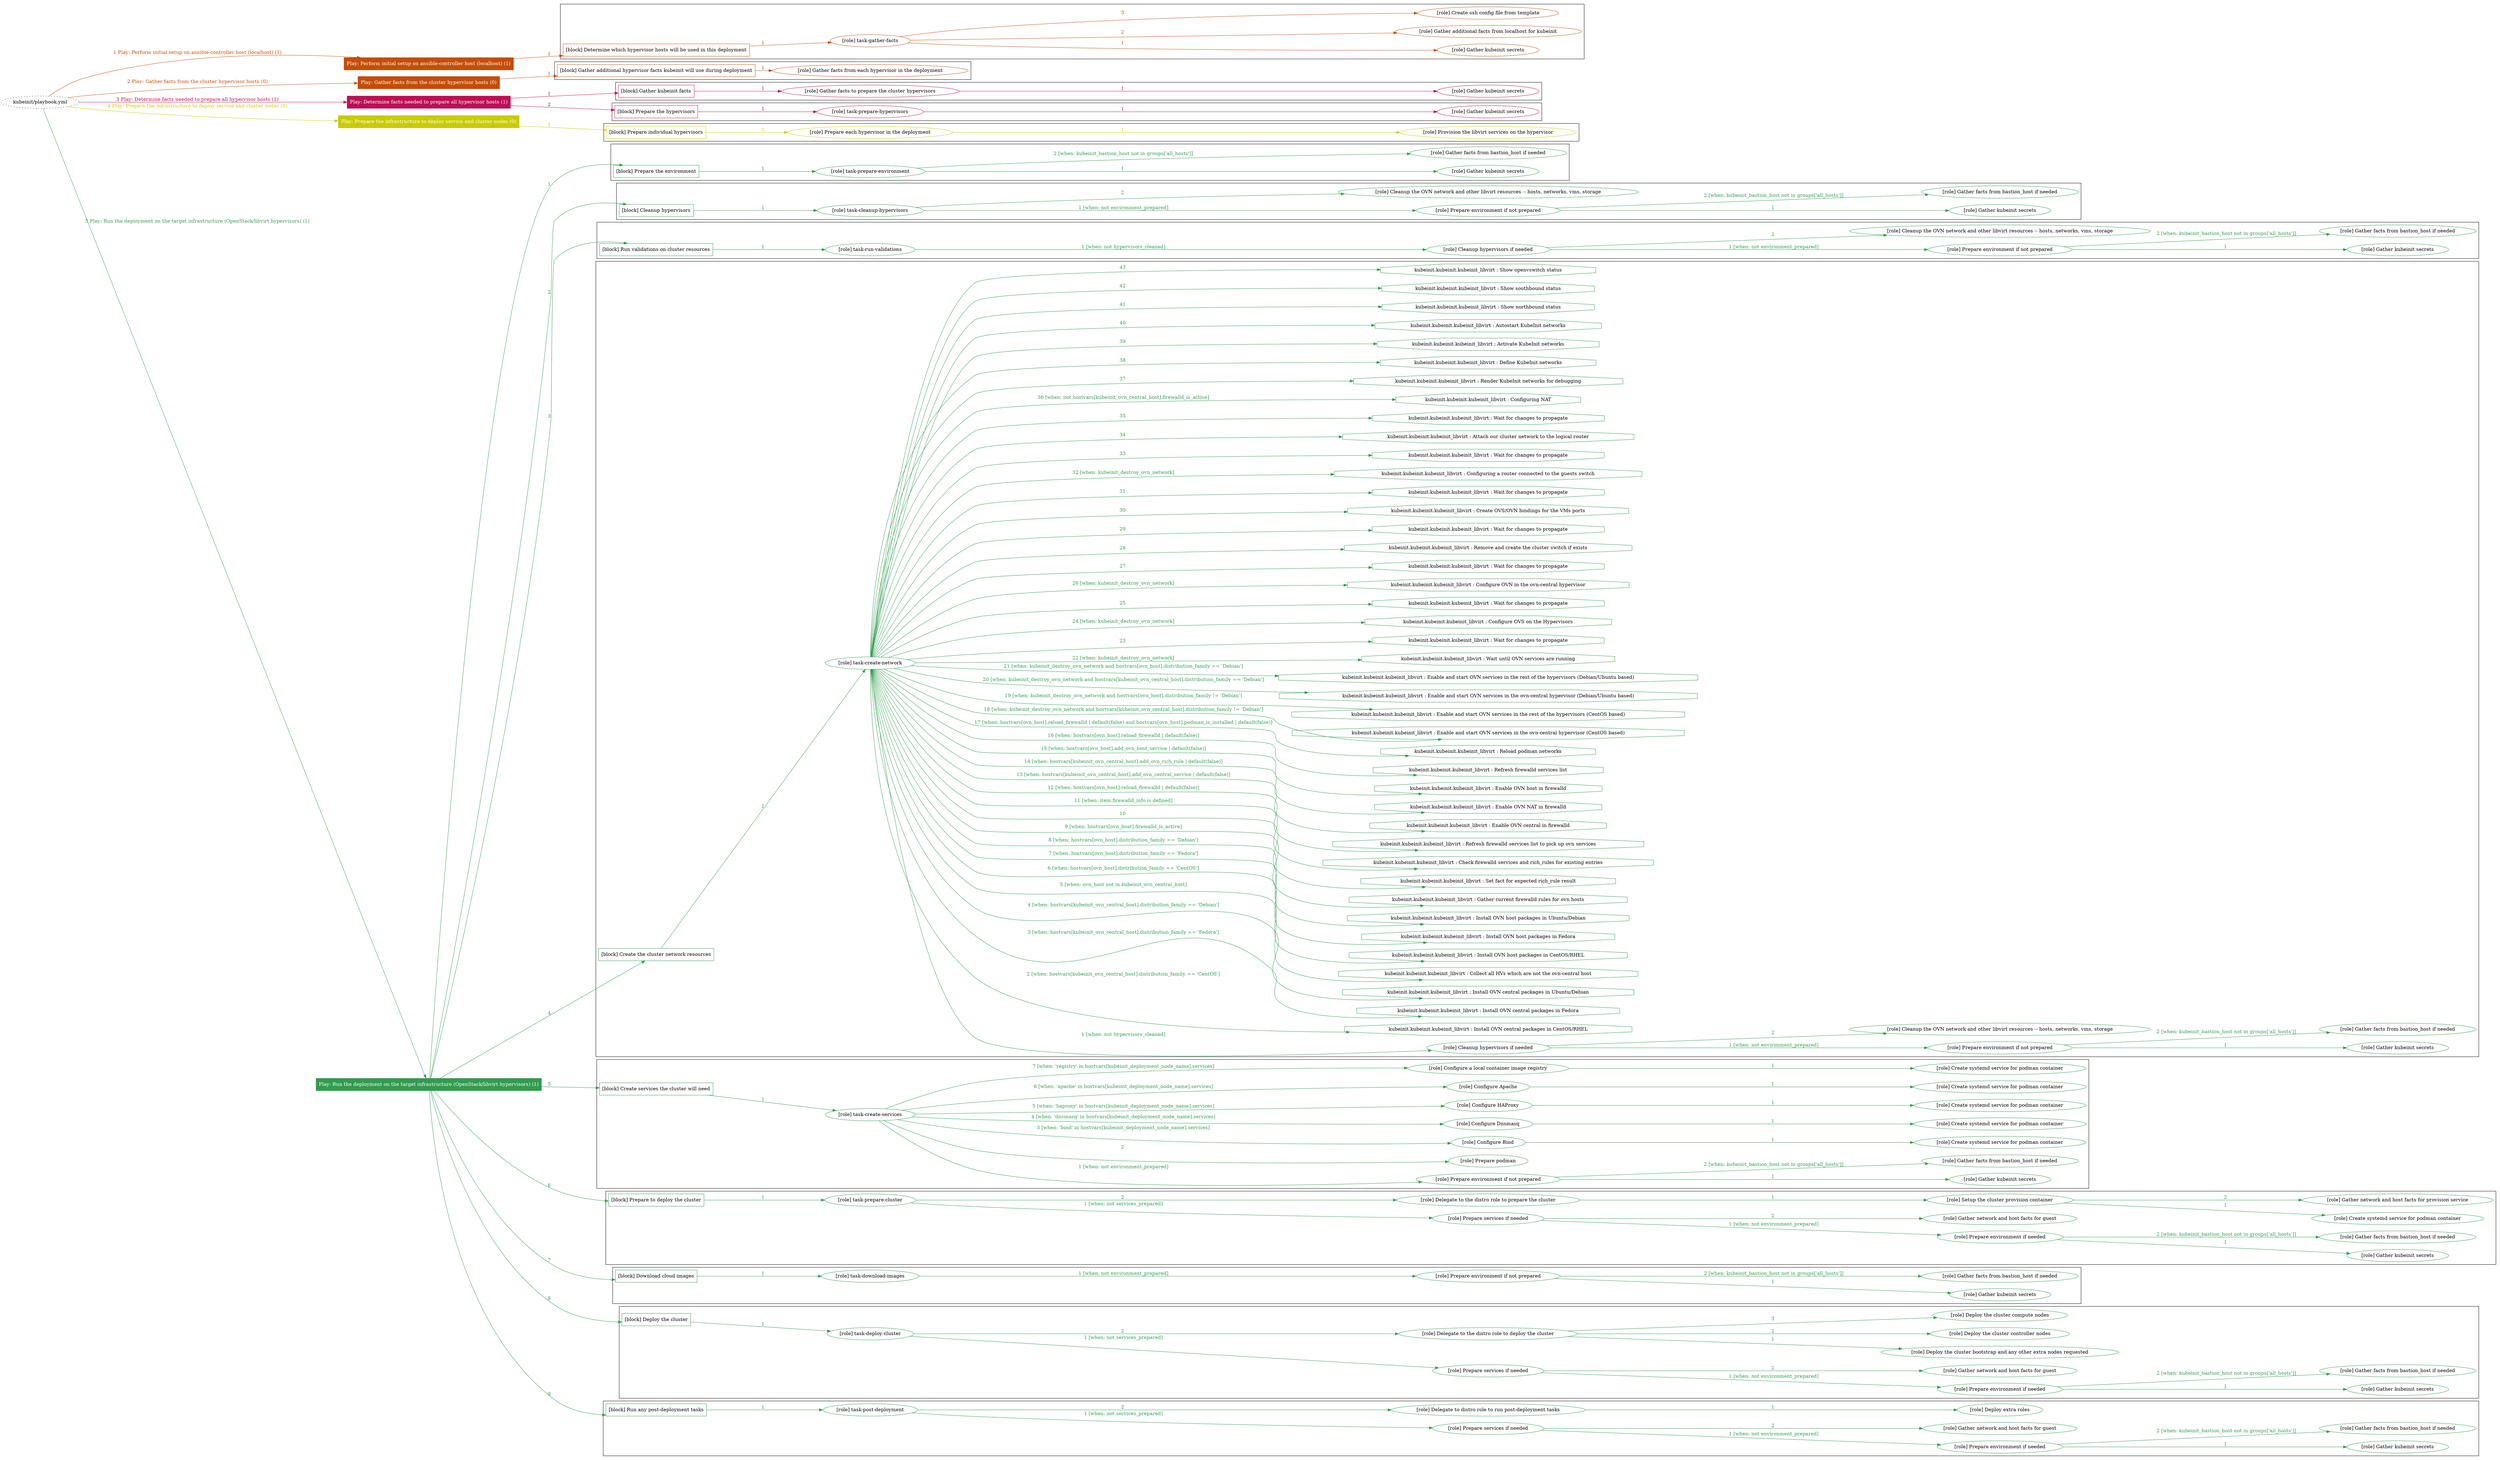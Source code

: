 digraph {
	graph [concentrate=true ordering=in rankdir=LR ratio=fill]
	edge [esep=5 sep=10]
	"kubeinit/playbook.yml" [URL="/home/runner/work/kubeinit/kubeinit/kubeinit/playbook.yml" id=playbook_ed3c7633 style=dotted]
	"kubeinit/playbook.yml" -> play_5cf54af2 [label="1 Play: Perform initial setup on ansible-controller host (localhost) (1)" color="#c44d08" fontcolor="#c44d08" id=edge_play_5cf54af2 labeltooltip="1 Play: Perform initial setup on ansible-controller host (localhost) (1)" tooltip="1 Play: Perform initial setup on ansible-controller host (localhost) (1)"]
	subgraph "Play: Perform initial setup on ansible-controller host (localhost) (1)" {
		play_5cf54af2 [label="Play: Perform initial setup on ansible-controller host (localhost) (1)" URL="/home/runner/work/kubeinit/kubeinit/kubeinit/playbook.yml" color="#c44d08" fontcolor="#ffffff" id=play_5cf54af2 shape=box style=filled tooltip=localhost]
		play_5cf54af2 -> block_7b683711 [label=1 color="#c44d08" fontcolor="#c44d08" id=edge_block_7b683711 labeltooltip=1 tooltip=1]
		subgraph cluster_block_7b683711 {
			block_7b683711 [label="[block] Determine which hypervisor hosts will be used in this deployment" URL="/home/runner/work/kubeinit/kubeinit/kubeinit/playbook.yml" color="#c44d08" id=block_7b683711 labeltooltip="Determine which hypervisor hosts will be used in this deployment" shape=box tooltip="Determine which hypervisor hosts will be used in this deployment"]
			block_7b683711 -> role_2babaa4b [label="1 " color="#c44d08" fontcolor="#c44d08" id=edge_role_2babaa4b labeltooltip="1 " tooltip="1 "]
			subgraph "task-gather-facts" {
				role_2babaa4b [label="[role] task-gather-facts" URL="/home/runner/work/kubeinit/kubeinit/kubeinit/playbook.yml" color="#c44d08" id=role_2babaa4b tooltip="task-gather-facts"]
				role_2babaa4b -> role_acb86385 [label="1 " color="#c44d08" fontcolor="#c44d08" id=edge_role_acb86385 labeltooltip="1 " tooltip="1 "]
				subgraph "Gather kubeinit secrets" {
					role_acb86385 [label="[role] Gather kubeinit secrets" URL="/home/runner/.ansible/collections/ansible_collections/kubeinit/kubeinit/roles/kubeinit_prepare/tasks/build_hypervisors_group.yml" color="#c44d08" id=role_acb86385 tooltip="Gather kubeinit secrets"]
				}
				role_2babaa4b -> role_27d11c0c [label="2 " color="#c44d08" fontcolor="#c44d08" id=edge_role_27d11c0c labeltooltip="2 " tooltip="2 "]
				subgraph "Gather additional facts from localhost for kubeinit" {
					role_27d11c0c [label="[role] Gather additional facts from localhost for kubeinit" URL="/home/runner/.ansible/collections/ansible_collections/kubeinit/kubeinit/roles/kubeinit_prepare/tasks/build_hypervisors_group.yml" color="#c44d08" id=role_27d11c0c tooltip="Gather additional facts from localhost for kubeinit"]
				}
				role_2babaa4b -> role_dd8d4ee6 [label="3 " color="#c44d08" fontcolor="#c44d08" id=edge_role_dd8d4ee6 labeltooltip="3 " tooltip="3 "]
				subgraph "Create ssh config file from template" {
					role_dd8d4ee6 [label="[role] Create ssh config file from template" URL="/home/runner/.ansible/collections/ansible_collections/kubeinit/kubeinit/roles/kubeinit_prepare/tasks/build_hypervisors_group.yml" color="#c44d08" id=role_dd8d4ee6 tooltip="Create ssh config file from template"]
				}
			}
		}
	}
	"kubeinit/playbook.yml" -> play_4812ad19 [label="2 Play: Gather facts from the cluster hypervisor hosts (0)" color="#c64c06" fontcolor="#c64c06" id=edge_play_4812ad19 labeltooltip="2 Play: Gather facts from the cluster hypervisor hosts (0)" tooltip="2 Play: Gather facts from the cluster hypervisor hosts (0)"]
	subgraph "Play: Gather facts from the cluster hypervisor hosts (0)" {
		play_4812ad19 [label="Play: Gather facts from the cluster hypervisor hosts (0)" URL="/home/runner/work/kubeinit/kubeinit/kubeinit/playbook.yml" color="#c64c06" fontcolor="#ffffff" id=play_4812ad19 shape=box style=filled tooltip="Play: Gather facts from the cluster hypervisor hosts (0)"]
		play_4812ad19 -> block_b4a285b7 [label=1 color="#c64c06" fontcolor="#c64c06" id=edge_block_b4a285b7 labeltooltip=1 tooltip=1]
		subgraph cluster_block_b4a285b7 {
			block_b4a285b7 [label="[block] Gather additional hypervisor facts kubeinit will use during deployment" URL="/home/runner/work/kubeinit/kubeinit/kubeinit/playbook.yml" color="#c64c06" id=block_b4a285b7 labeltooltip="Gather additional hypervisor facts kubeinit will use during deployment" shape=box tooltip="Gather additional hypervisor facts kubeinit will use during deployment"]
			block_b4a285b7 -> role_7d31e8d9 [label="1 " color="#c64c06" fontcolor="#c64c06" id=edge_role_7d31e8d9 labeltooltip="1 " tooltip="1 "]
			subgraph "Gather facts from each hypervisor in the deployment" {
				role_7d31e8d9 [label="[role] Gather facts from each hypervisor in the deployment" URL="/home/runner/work/kubeinit/kubeinit/kubeinit/playbook.yml" color="#c64c06" id=role_7d31e8d9 tooltip="Gather facts from each hypervisor in the deployment"]
			}
		}
	}
	"kubeinit/playbook.yml" -> play_cdd6de75 [label="3 Play: Determine facts needed to prepare all hypervisor hosts (1)" color="#bd0f55" fontcolor="#bd0f55" id=edge_play_cdd6de75 labeltooltip="3 Play: Determine facts needed to prepare all hypervisor hosts (1)" tooltip="3 Play: Determine facts needed to prepare all hypervisor hosts (1)"]
	subgraph "Play: Determine facts needed to prepare all hypervisor hosts (1)" {
		play_cdd6de75 [label="Play: Determine facts needed to prepare all hypervisor hosts (1)" URL="/home/runner/work/kubeinit/kubeinit/kubeinit/playbook.yml" color="#bd0f55" fontcolor="#ffffff" id=play_cdd6de75 shape=box style=filled tooltip=localhost]
		play_cdd6de75 -> block_7e5650d3 [label=1 color="#bd0f55" fontcolor="#bd0f55" id=edge_block_7e5650d3 labeltooltip=1 tooltip=1]
		subgraph cluster_block_7e5650d3 {
			block_7e5650d3 [label="[block] Gather kubeinit facts" URL="/home/runner/work/kubeinit/kubeinit/kubeinit/playbook.yml" color="#bd0f55" id=block_7e5650d3 labeltooltip="Gather kubeinit facts" shape=box tooltip="Gather kubeinit facts"]
			block_7e5650d3 -> role_41833b38 [label="1 " color="#bd0f55" fontcolor="#bd0f55" id=edge_role_41833b38 labeltooltip="1 " tooltip="1 "]
			subgraph "Gather facts to prepare the cluster hypervisors" {
				role_41833b38 [label="[role] Gather facts to prepare the cluster hypervisors" URL="/home/runner/work/kubeinit/kubeinit/kubeinit/playbook.yml" color="#bd0f55" id=role_41833b38 tooltip="Gather facts to prepare the cluster hypervisors"]
				role_41833b38 -> role_6614a150 [label="1 " color="#bd0f55" fontcolor="#bd0f55" id=edge_role_6614a150 labeltooltip="1 " tooltip="1 "]
				subgraph "Gather kubeinit secrets" {
					role_6614a150 [label="[role] Gather kubeinit secrets" URL="/home/runner/.ansible/collections/ansible_collections/kubeinit/kubeinit/roles/kubeinit_prepare/tasks/gather_kubeinit_facts.yml" color="#bd0f55" id=role_6614a150 tooltip="Gather kubeinit secrets"]
				}
			}
		}
		play_cdd6de75 -> block_7cd0b433 [label=2 color="#bd0f55" fontcolor="#bd0f55" id=edge_block_7cd0b433 labeltooltip=2 tooltip=2]
		subgraph cluster_block_7cd0b433 {
			block_7cd0b433 [label="[block] Prepare the hypervisors" URL="/home/runner/work/kubeinit/kubeinit/kubeinit/playbook.yml" color="#bd0f55" id=block_7cd0b433 labeltooltip="Prepare the hypervisors" shape=box tooltip="Prepare the hypervisors"]
			block_7cd0b433 -> role_55e93845 [label="1 " color="#bd0f55" fontcolor="#bd0f55" id=edge_role_55e93845 labeltooltip="1 " tooltip="1 "]
			subgraph "task-prepare-hypervisors" {
				role_55e93845 [label="[role] task-prepare-hypervisors" URL="/home/runner/work/kubeinit/kubeinit/kubeinit/playbook.yml" color="#bd0f55" id=role_55e93845 tooltip="task-prepare-hypervisors"]
				role_55e93845 -> role_c0ed4dbb [label="1 " color="#bd0f55" fontcolor="#bd0f55" id=edge_role_c0ed4dbb labeltooltip="1 " tooltip="1 "]
				subgraph "Gather kubeinit secrets" {
					role_c0ed4dbb [label="[role] Gather kubeinit secrets" URL="/home/runner/.ansible/collections/ansible_collections/kubeinit/kubeinit/roles/kubeinit_prepare/tasks/gather_kubeinit_facts.yml" color="#bd0f55" id=role_c0ed4dbb tooltip="Gather kubeinit secrets"]
				}
			}
		}
	}
	"kubeinit/playbook.yml" -> play_e81687f8 [label="4 Play: Prepare the infrastructure to deploy service and cluster nodes (0)" color="#c9cb01" fontcolor="#c9cb01" id=edge_play_e81687f8 labeltooltip="4 Play: Prepare the infrastructure to deploy service and cluster nodes (0)" tooltip="4 Play: Prepare the infrastructure to deploy service and cluster nodes (0)"]
	subgraph "Play: Prepare the infrastructure to deploy service and cluster nodes (0)" {
		play_e81687f8 [label="Play: Prepare the infrastructure to deploy service and cluster nodes (0)" URL="/home/runner/work/kubeinit/kubeinit/kubeinit/playbook.yml" color="#c9cb01" fontcolor="#ffffff" id=play_e81687f8 shape=box style=filled tooltip="Play: Prepare the infrastructure to deploy service and cluster nodes (0)"]
		play_e81687f8 -> block_ff6165ff [label=1 color="#c9cb01" fontcolor="#c9cb01" id=edge_block_ff6165ff labeltooltip=1 tooltip=1]
		subgraph cluster_block_ff6165ff {
			block_ff6165ff [label="[block] Prepare individual hypervisors" URL="/home/runner/work/kubeinit/kubeinit/kubeinit/playbook.yml" color="#c9cb01" id=block_ff6165ff labeltooltip="Prepare individual hypervisors" shape=box tooltip="Prepare individual hypervisors"]
			block_ff6165ff -> role_b95235e8 [label="1 " color="#c9cb01" fontcolor="#c9cb01" id=edge_role_b95235e8 labeltooltip="1 " tooltip="1 "]
			subgraph "Prepare each hypervisor in the deployment" {
				role_b95235e8 [label="[role] Prepare each hypervisor in the deployment" URL="/home/runner/work/kubeinit/kubeinit/kubeinit/playbook.yml" color="#c9cb01" id=role_b95235e8 tooltip="Prepare each hypervisor in the deployment"]
				role_b95235e8 -> role_85321ddd [label="1 " color="#c9cb01" fontcolor="#c9cb01" id=edge_role_85321ddd labeltooltip="1 " tooltip="1 "]
				subgraph "Provision the libvirt services on the hypervisor" {
					role_85321ddd [label="[role] Provision the libvirt services on the hypervisor" URL="/home/runner/.ansible/collections/ansible_collections/kubeinit/kubeinit/roles/kubeinit_prepare/tasks/prepare_hypervisor.yml" color="#c9cb01" id=role_85321ddd tooltip="Provision the libvirt services on the hypervisor"]
				}
			}
		}
	}
	"kubeinit/playbook.yml" -> play_8d3785f1 [label="5 Play: Run the deployment on the target infrastructure (OpenStack/libvirt hypervisors) (1)" color="#309c4e" fontcolor="#309c4e" id=edge_play_8d3785f1 labeltooltip="5 Play: Run the deployment on the target infrastructure (OpenStack/libvirt hypervisors) (1)" tooltip="5 Play: Run the deployment on the target infrastructure (OpenStack/libvirt hypervisors) (1)"]
	subgraph "Play: Run the deployment on the target infrastructure (OpenStack/libvirt hypervisors) (1)" {
		play_8d3785f1 [label="Play: Run the deployment on the target infrastructure (OpenStack/libvirt hypervisors) (1)" URL="/home/runner/work/kubeinit/kubeinit/kubeinit/playbook.yml" color="#309c4e" fontcolor="#ffffff" id=play_8d3785f1 shape=box style=filled tooltip=localhost]
		play_8d3785f1 -> block_411c2640 [label=1 color="#309c4e" fontcolor="#309c4e" id=edge_block_411c2640 labeltooltip=1 tooltip=1]
		subgraph cluster_block_411c2640 {
			block_411c2640 [label="[block] Prepare the environment" URL="/home/runner/work/kubeinit/kubeinit/kubeinit/playbook.yml" color="#309c4e" id=block_411c2640 labeltooltip="Prepare the environment" shape=box tooltip="Prepare the environment"]
			block_411c2640 -> role_bceb0514 [label="1 " color="#309c4e" fontcolor="#309c4e" id=edge_role_bceb0514 labeltooltip="1 " tooltip="1 "]
			subgraph "task-prepare-environment" {
				role_bceb0514 [label="[role] task-prepare-environment" URL="/home/runner/work/kubeinit/kubeinit/kubeinit/playbook.yml" color="#309c4e" id=role_bceb0514 tooltip="task-prepare-environment"]
				role_bceb0514 -> role_f86dfe80 [label="1 " color="#309c4e" fontcolor="#309c4e" id=edge_role_f86dfe80 labeltooltip="1 " tooltip="1 "]
				subgraph "Gather kubeinit secrets" {
					role_f86dfe80 [label="[role] Gather kubeinit secrets" URL="/home/runner/.ansible/collections/ansible_collections/kubeinit/kubeinit/roles/kubeinit_prepare/tasks/gather_kubeinit_facts.yml" color="#309c4e" id=role_f86dfe80 tooltip="Gather kubeinit secrets"]
				}
				role_bceb0514 -> role_030f5ffa [label="2 [when: kubeinit_bastion_host not in groups['all_hosts']]" color="#309c4e" fontcolor="#309c4e" id=edge_role_030f5ffa labeltooltip="2 [when: kubeinit_bastion_host not in groups['all_hosts']]" tooltip="2 [when: kubeinit_bastion_host not in groups['all_hosts']]"]
				subgraph "Gather facts from bastion_host if needed" {
					role_030f5ffa [label="[role] Gather facts from bastion_host if needed" URL="/home/runner/.ansible/collections/ansible_collections/kubeinit/kubeinit/roles/kubeinit_prepare/tasks/main.yml" color="#309c4e" id=role_030f5ffa tooltip="Gather facts from bastion_host if needed"]
				}
			}
		}
		play_8d3785f1 -> block_5375cf9c [label=2 color="#309c4e" fontcolor="#309c4e" id=edge_block_5375cf9c labeltooltip=2 tooltip=2]
		subgraph cluster_block_5375cf9c {
			block_5375cf9c [label="[block] Cleanup hypervisors" URL="/home/runner/work/kubeinit/kubeinit/kubeinit/playbook.yml" color="#309c4e" id=block_5375cf9c labeltooltip="Cleanup hypervisors" shape=box tooltip="Cleanup hypervisors"]
			block_5375cf9c -> role_10831bab [label="1 " color="#309c4e" fontcolor="#309c4e" id=edge_role_10831bab labeltooltip="1 " tooltip="1 "]
			subgraph "task-cleanup-hypervisors" {
				role_10831bab [label="[role] task-cleanup-hypervisors" URL="/home/runner/work/kubeinit/kubeinit/kubeinit/playbook.yml" color="#309c4e" id=role_10831bab tooltip="task-cleanup-hypervisors"]
				role_10831bab -> role_0a304064 [label="1 [when: not environment_prepared]" color="#309c4e" fontcolor="#309c4e" id=edge_role_0a304064 labeltooltip="1 [when: not environment_prepared]" tooltip="1 [when: not environment_prepared]"]
				subgraph "Prepare environment if not prepared" {
					role_0a304064 [label="[role] Prepare environment if not prepared" URL="/home/runner/.ansible/collections/ansible_collections/kubeinit/kubeinit/roles/kubeinit_libvirt/tasks/cleanup_hypervisors.yml" color="#309c4e" id=role_0a304064 tooltip="Prepare environment if not prepared"]
					role_0a304064 -> role_b78c842d [label="1 " color="#309c4e" fontcolor="#309c4e" id=edge_role_b78c842d labeltooltip="1 " tooltip="1 "]
					subgraph "Gather kubeinit secrets" {
						role_b78c842d [label="[role] Gather kubeinit secrets" URL="/home/runner/.ansible/collections/ansible_collections/kubeinit/kubeinit/roles/kubeinit_prepare/tasks/gather_kubeinit_facts.yml" color="#309c4e" id=role_b78c842d tooltip="Gather kubeinit secrets"]
					}
					role_0a304064 -> role_0b985da3 [label="2 [when: kubeinit_bastion_host not in groups['all_hosts']]" color="#309c4e" fontcolor="#309c4e" id=edge_role_0b985da3 labeltooltip="2 [when: kubeinit_bastion_host not in groups['all_hosts']]" tooltip="2 [when: kubeinit_bastion_host not in groups['all_hosts']]"]
					subgraph "Gather facts from bastion_host if needed" {
						role_0b985da3 [label="[role] Gather facts from bastion_host if needed" URL="/home/runner/.ansible/collections/ansible_collections/kubeinit/kubeinit/roles/kubeinit_prepare/tasks/main.yml" color="#309c4e" id=role_0b985da3 tooltip="Gather facts from bastion_host if needed"]
					}
				}
				role_10831bab -> role_a5bc1f31 [label="2 " color="#309c4e" fontcolor="#309c4e" id=edge_role_a5bc1f31 labeltooltip="2 " tooltip="2 "]
				subgraph "Cleanup the OVN network and other libvirt resources -- hosts, networks, vms, storage" {
					role_a5bc1f31 [label="[role] Cleanup the OVN network and other libvirt resources -- hosts, networks, vms, storage" URL="/home/runner/.ansible/collections/ansible_collections/kubeinit/kubeinit/roles/kubeinit_libvirt/tasks/cleanup_hypervisors.yml" color="#309c4e" id=role_a5bc1f31 tooltip="Cleanup the OVN network and other libvirt resources -- hosts, networks, vms, storage"]
				}
			}
		}
		play_8d3785f1 -> block_4a10a2ba [label=3 color="#309c4e" fontcolor="#309c4e" id=edge_block_4a10a2ba labeltooltip=3 tooltip=3]
		subgraph cluster_block_4a10a2ba {
			block_4a10a2ba [label="[block] Run validations on cluster resources" URL="/home/runner/work/kubeinit/kubeinit/kubeinit/playbook.yml" color="#309c4e" id=block_4a10a2ba labeltooltip="Run validations on cluster resources" shape=box tooltip="Run validations on cluster resources"]
			block_4a10a2ba -> role_9e0b109f [label="1 " color="#309c4e" fontcolor="#309c4e" id=edge_role_9e0b109f labeltooltip="1 " tooltip="1 "]
			subgraph "task-run-validations" {
				role_9e0b109f [label="[role] task-run-validations" URL="/home/runner/work/kubeinit/kubeinit/kubeinit/playbook.yml" color="#309c4e" id=role_9e0b109f tooltip="task-run-validations"]
				role_9e0b109f -> role_94b6b3cb [label="1 [when: not hypervisors_cleaned]" color="#309c4e" fontcolor="#309c4e" id=edge_role_94b6b3cb labeltooltip="1 [when: not hypervisors_cleaned]" tooltip="1 [when: not hypervisors_cleaned]"]
				subgraph "Cleanup hypervisors if needed" {
					role_94b6b3cb [label="[role] Cleanup hypervisors if needed" URL="/home/runner/.ansible/collections/ansible_collections/kubeinit/kubeinit/roles/kubeinit_validations/tasks/main.yml" color="#309c4e" id=role_94b6b3cb tooltip="Cleanup hypervisors if needed"]
					role_94b6b3cb -> role_e479f746 [label="1 [when: not environment_prepared]" color="#309c4e" fontcolor="#309c4e" id=edge_role_e479f746 labeltooltip="1 [when: not environment_prepared]" tooltip="1 [when: not environment_prepared]"]
					subgraph "Prepare environment if not prepared" {
						role_e479f746 [label="[role] Prepare environment if not prepared" URL="/home/runner/.ansible/collections/ansible_collections/kubeinit/kubeinit/roles/kubeinit_libvirt/tasks/cleanup_hypervisors.yml" color="#309c4e" id=role_e479f746 tooltip="Prepare environment if not prepared"]
						role_e479f746 -> role_6735facc [label="1 " color="#309c4e" fontcolor="#309c4e" id=edge_role_6735facc labeltooltip="1 " tooltip="1 "]
						subgraph "Gather kubeinit secrets" {
							role_6735facc [label="[role] Gather kubeinit secrets" URL="/home/runner/.ansible/collections/ansible_collections/kubeinit/kubeinit/roles/kubeinit_prepare/tasks/gather_kubeinit_facts.yml" color="#309c4e" id=role_6735facc tooltip="Gather kubeinit secrets"]
						}
						role_e479f746 -> role_76a16d67 [label="2 [when: kubeinit_bastion_host not in groups['all_hosts']]" color="#309c4e" fontcolor="#309c4e" id=edge_role_76a16d67 labeltooltip="2 [when: kubeinit_bastion_host not in groups['all_hosts']]" tooltip="2 [when: kubeinit_bastion_host not in groups['all_hosts']]"]
						subgraph "Gather facts from bastion_host if needed" {
							role_76a16d67 [label="[role] Gather facts from bastion_host if needed" URL="/home/runner/.ansible/collections/ansible_collections/kubeinit/kubeinit/roles/kubeinit_prepare/tasks/main.yml" color="#309c4e" id=role_76a16d67 tooltip="Gather facts from bastion_host if needed"]
						}
					}
					role_94b6b3cb -> role_53974e0b [label="2 " color="#309c4e" fontcolor="#309c4e" id=edge_role_53974e0b labeltooltip="2 " tooltip="2 "]
					subgraph "Cleanup the OVN network and other libvirt resources -- hosts, networks, vms, storage" {
						role_53974e0b [label="[role] Cleanup the OVN network and other libvirt resources -- hosts, networks, vms, storage" URL="/home/runner/.ansible/collections/ansible_collections/kubeinit/kubeinit/roles/kubeinit_libvirt/tasks/cleanup_hypervisors.yml" color="#309c4e" id=role_53974e0b tooltip="Cleanup the OVN network and other libvirt resources -- hosts, networks, vms, storage"]
					}
				}
			}
		}
		play_8d3785f1 -> block_ed5ec6e9 [label=4 color="#309c4e" fontcolor="#309c4e" id=edge_block_ed5ec6e9 labeltooltip=4 tooltip=4]
		subgraph cluster_block_ed5ec6e9 {
			block_ed5ec6e9 [label="[block] Create the cluster network resources" URL="/home/runner/work/kubeinit/kubeinit/kubeinit/playbook.yml" color="#309c4e" id=block_ed5ec6e9 labeltooltip="Create the cluster network resources" shape=box tooltip="Create the cluster network resources"]
			block_ed5ec6e9 -> role_a5d9c453 [label="1 " color="#309c4e" fontcolor="#309c4e" id=edge_role_a5d9c453 labeltooltip="1 " tooltip="1 "]
			subgraph "task-create-network" {
				role_a5d9c453 [label="[role] task-create-network" URL="/home/runner/work/kubeinit/kubeinit/kubeinit/playbook.yml" color="#309c4e" id=role_a5d9c453 tooltip="task-create-network"]
				role_a5d9c453 -> role_246d2fac [label="1 [when: not hypervisors_cleaned]" color="#309c4e" fontcolor="#309c4e" id=edge_role_246d2fac labeltooltip="1 [when: not hypervisors_cleaned]" tooltip="1 [when: not hypervisors_cleaned]"]
				subgraph "Cleanup hypervisors if needed" {
					role_246d2fac [label="[role] Cleanup hypervisors if needed" URL="/home/runner/.ansible/collections/ansible_collections/kubeinit/kubeinit/roles/kubeinit_libvirt/tasks/create_network.yml" color="#309c4e" id=role_246d2fac tooltip="Cleanup hypervisors if needed"]
					role_246d2fac -> role_86079949 [label="1 [when: not environment_prepared]" color="#309c4e" fontcolor="#309c4e" id=edge_role_86079949 labeltooltip="1 [when: not environment_prepared]" tooltip="1 [when: not environment_prepared]"]
					subgraph "Prepare environment if not prepared" {
						role_86079949 [label="[role] Prepare environment if not prepared" URL="/home/runner/.ansible/collections/ansible_collections/kubeinit/kubeinit/roles/kubeinit_libvirt/tasks/cleanup_hypervisors.yml" color="#309c4e" id=role_86079949 tooltip="Prepare environment if not prepared"]
						role_86079949 -> role_b68aeefe [label="1 " color="#309c4e" fontcolor="#309c4e" id=edge_role_b68aeefe labeltooltip="1 " tooltip="1 "]
						subgraph "Gather kubeinit secrets" {
							role_b68aeefe [label="[role] Gather kubeinit secrets" URL="/home/runner/.ansible/collections/ansible_collections/kubeinit/kubeinit/roles/kubeinit_prepare/tasks/gather_kubeinit_facts.yml" color="#309c4e" id=role_b68aeefe tooltip="Gather kubeinit secrets"]
						}
						role_86079949 -> role_27289011 [label="2 [when: kubeinit_bastion_host not in groups['all_hosts']]" color="#309c4e" fontcolor="#309c4e" id=edge_role_27289011 labeltooltip="2 [when: kubeinit_bastion_host not in groups['all_hosts']]" tooltip="2 [when: kubeinit_bastion_host not in groups['all_hosts']]"]
						subgraph "Gather facts from bastion_host if needed" {
							role_27289011 [label="[role] Gather facts from bastion_host if needed" URL="/home/runner/.ansible/collections/ansible_collections/kubeinit/kubeinit/roles/kubeinit_prepare/tasks/main.yml" color="#309c4e" id=role_27289011 tooltip="Gather facts from bastion_host if needed"]
						}
					}
					role_246d2fac -> role_fab1f95a [label="2 " color="#309c4e" fontcolor="#309c4e" id=edge_role_fab1f95a labeltooltip="2 " tooltip="2 "]
					subgraph "Cleanup the OVN network and other libvirt resources -- hosts, networks, vms, storage" {
						role_fab1f95a [label="[role] Cleanup the OVN network and other libvirt resources -- hosts, networks, vms, storage" URL="/home/runner/.ansible/collections/ansible_collections/kubeinit/kubeinit/roles/kubeinit_libvirt/tasks/cleanup_hypervisors.yml" color="#309c4e" id=role_fab1f95a tooltip="Cleanup the OVN network and other libvirt resources -- hosts, networks, vms, storage"]
					}
				}
				task_2977f378 [label="kubeinit.kubeinit.kubeinit_libvirt : Install OVN central packages in CentOS/RHEL" URL="/home/runner/.ansible/collections/ansible_collections/kubeinit/kubeinit/roles/kubeinit_libvirt/tasks/create_network.yml" color="#309c4e" id=task_2977f378 shape=octagon tooltip="kubeinit.kubeinit.kubeinit_libvirt : Install OVN central packages in CentOS/RHEL"]
				role_a5d9c453 -> task_2977f378 [label="2 [when: hostvars[kubeinit_ovn_central_host].distribution_family == 'CentOS']" color="#309c4e" fontcolor="#309c4e" id=edge_task_2977f378 labeltooltip="2 [when: hostvars[kubeinit_ovn_central_host].distribution_family == 'CentOS']" tooltip="2 [when: hostvars[kubeinit_ovn_central_host].distribution_family == 'CentOS']"]
				task_2e31c35e [label="kubeinit.kubeinit.kubeinit_libvirt : Install OVN central packages in Fedora" URL="/home/runner/.ansible/collections/ansible_collections/kubeinit/kubeinit/roles/kubeinit_libvirt/tasks/create_network.yml" color="#309c4e" id=task_2e31c35e shape=octagon tooltip="kubeinit.kubeinit.kubeinit_libvirt : Install OVN central packages in Fedora"]
				role_a5d9c453 -> task_2e31c35e [label="3 [when: hostvars[kubeinit_ovn_central_host].distribution_family == 'Fedora']" color="#309c4e" fontcolor="#309c4e" id=edge_task_2e31c35e labeltooltip="3 [when: hostvars[kubeinit_ovn_central_host].distribution_family == 'Fedora']" tooltip="3 [when: hostvars[kubeinit_ovn_central_host].distribution_family == 'Fedora']"]
				task_43c170b6 [label="kubeinit.kubeinit.kubeinit_libvirt : Install OVN central packages in Ubuntu/Debian" URL="/home/runner/.ansible/collections/ansible_collections/kubeinit/kubeinit/roles/kubeinit_libvirt/tasks/create_network.yml" color="#309c4e" id=task_43c170b6 shape=octagon tooltip="kubeinit.kubeinit.kubeinit_libvirt : Install OVN central packages in Ubuntu/Debian"]
				role_a5d9c453 -> task_43c170b6 [label="4 [when: hostvars[kubeinit_ovn_central_host].distribution_family == 'Debian']" color="#309c4e" fontcolor="#309c4e" id=edge_task_43c170b6 labeltooltip="4 [when: hostvars[kubeinit_ovn_central_host].distribution_family == 'Debian']" tooltip="4 [when: hostvars[kubeinit_ovn_central_host].distribution_family == 'Debian']"]
				task_acbe65da [label="kubeinit.kubeinit.kubeinit_libvirt : Collect all HVs which are not the ovn-central host" URL="/home/runner/.ansible/collections/ansible_collections/kubeinit/kubeinit/roles/kubeinit_libvirt/tasks/create_network.yml" color="#309c4e" id=task_acbe65da shape=octagon tooltip="kubeinit.kubeinit.kubeinit_libvirt : Collect all HVs which are not the ovn-central host"]
				role_a5d9c453 -> task_acbe65da [label="5 [when: ovn_host not in kubeinit_ovn_central_host]" color="#309c4e" fontcolor="#309c4e" id=edge_task_acbe65da labeltooltip="5 [when: ovn_host not in kubeinit_ovn_central_host]" tooltip="5 [when: ovn_host not in kubeinit_ovn_central_host]"]
				task_49bcc7b9 [label="kubeinit.kubeinit.kubeinit_libvirt : Install OVN host packages in CentOS/RHEL" URL="/home/runner/.ansible/collections/ansible_collections/kubeinit/kubeinit/roles/kubeinit_libvirt/tasks/create_network.yml" color="#309c4e" id=task_49bcc7b9 shape=octagon tooltip="kubeinit.kubeinit.kubeinit_libvirt : Install OVN host packages in CentOS/RHEL"]
				role_a5d9c453 -> task_49bcc7b9 [label="6 [when: hostvars[ovn_host].distribution_family == 'CentOS']" color="#309c4e" fontcolor="#309c4e" id=edge_task_49bcc7b9 labeltooltip="6 [when: hostvars[ovn_host].distribution_family == 'CentOS']" tooltip="6 [when: hostvars[ovn_host].distribution_family == 'CentOS']"]
				task_a05d92ab [label="kubeinit.kubeinit.kubeinit_libvirt : Install OVN host packages in Fedora" URL="/home/runner/.ansible/collections/ansible_collections/kubeinit/kubeinit/roles/kubeinit_libvirt/tasks/create_network.yml" color="#309c4e" id=task_a05d92ab shape=octagon tooltip="kubeinit.kubeinit.kubeinit_libvirt : Install OVN host packages in Fedora"]
				role_a5d9c453 -> task_a05d92ab [label="7 [when: hostvars[ovn_host].distribution_family == 'Fedora']" color="#309c4e" fontcolor="#309c4e" id=edge_task_a05d92ab labeltooltip="7 [when: hostvars[ovn_host].distribution_family == 'Fedora']" tooltip="7 [when: hostvars[ovn_host].distribution_family == 'Fedora']"]
				task_042645f3 [label="kubeinit.kubeinit.kubeinit_libvirt : Install OVN host packages in Ubuntu/Debian" URL="/home/runner/.ansible/collections/ansible_collections/kubeinit/kubeinit/roles/kubeinit_libvirt/tasks/create_network.yml" color="#309c4e" id=task_042645f3 shape=octagon tooltip="kubeinit.kubeinit.kubeinit_libvirt : Install OVN host packages in Ubuntu/Debian"]
				role_a5d9c453 -> task_042645f3 [label="8 [when: hostvars[ovn_host].distribution_family == 'Debian']" color="#309c4e" fontcolor="#309c4e" id=edge_task_042645f3 labeltooltip="8 [when: hostvars[ovn_host].distribution_family == 'Debian']" tooltip="8 [when: hostvars[ovn_host].distribution_family == 'Debian']"]
				task_18e62e13 [label="kubeinit.kubeinit.kubeinit_libvirt : Gather current firewalld rules for ovn hosts" URL="/home/runner/.ansible/collections/ansible_collections/kubeinit/kubeinit/roles/kubeinit_libvirt/tasks/create_network.yml" color="#309c4e" id=task_18e62e13 shape=octagon tooltip="kubeinit.kubeinit.kubeinit_libvirt : Gather current firewalld rules for ovn hosts"]
				role_a5d9c453 -> task_18e62e13 [label="9 [when: hostvars[ovn_host].firewalld_is_active]" color="#309c4e" fontcolor="#309c4e" id=edge_task_18e62e13 labeltooltip="9 [when: hostvars[ovn_host].firewalld_is_active]" tooltip="9 [when: hostvars[ovn_host].firewalld_is_active]"]
				task_feb824d8 [label="kubeinit.kubeinit.kubeinit_libvirt : Set fact for expected rich_rule result" URL="/home/runner/.ansible/collections/ansible_collections/kubeinit/kubeinit/roles/kubeinit_libvirt/tasks/create_network.yml" color="#309c4e" id=task_feb824d8 shape=octagon tooltip="kubeinit.kubeinit.kubeinit_libvirt : Set fact for expected rich_rule result"]
				role_a5d9c453 -> task_feb824d8 [label="10 " color="#309c4e" fontcolor="#309c4e" id=edge_task_feb824d8 labeltooltip="10 " tooltip="10 "]
				task_8ded1fa2 [label="kubeinit.kubeinit.kubeinit_libvirt : Check firewalld services and rich_rules for existing entries" URL="/home/runner/.ansible/collections/ansible_collections/kubeinit/kubeinit/roles/kubeinit_libvirt/tasks/create_network.yml" color="#309c4e" id=task_8ded1fa2 shape=octagon tooltip="kubeinit.kubeinit.kubeinit_libvirt : Check firewalld services and rich_rules for existing entries"]
				role_a5d9c453 -> task_8ded1fa2 [label="11 [when: item.firewalld_info is defined]" color="#309c4e" fontcolor="#309c4e" id=edge_task_8ded1fa2 labeltooltip="11 [when: item.firewalld_info is defined]" tooltip="11 [when: item.firewalld_info is defined]"]
				task_837bde82 [label="kubeinit.kubeinit.kubeinit_libvirt : Refresh firewalld services list to pick up ovn services" URL="/home/runner/.ansible/collections/ansible_collections/kubeinit/kubeinit/roles/kubeinit_libvirt/tasks/create_network.yml" color="#309c4e" id=task_837bde82 shape=octagon tooltip="kubeinit.kubeinit.kubeinit_libvirt : Refresh firewalld services list to pick up ovn services"]
				role_a5d9c453 -> task_837bde82 [label="12 [when: hostvars[ovn_host].reload_firewalld | default(false)]" color="#309c4e" fontcolor="#309c4e" id=edge_task_837bde82 labeltooltip="12 [when: hostvars[ovn_host].reload_firewalld | default(false)]" tooltip="12 [when: hostvars[ovn_host].reload_firewalld | default(false)]"]
				task_17eaef0a [label="kubeinit.kubeinit.kubeinit_libvirt : Enable OVN central in firewalld" URL="/home/runner/.ansible/collections/ansible_collections/kubeinit/kubeinit/roles/kubeinit_libvirt/tasks/create_network.yml" color="#309c4e" id=task_17eaef0a shape=octagon tooltip="kubeinit.kubeinit.kubeinit_libvirt : Enable OVN central in firewalld"]
				role_a5d9c453 -> task_17eaef0a [label="13 [when: hostvars[kubeinit_ovn_central_host].add_ovn_central_service | default(false)]" color="#309c4e" fontcolor="#309c4e" id=edge_task_17eaef0a labeltooltip="13 [when: hostvars[kubeinit_ovn_central_host].add_ovn_central_service | default(false)]" tooltip="13 [when: hostvars[kubeinit_ovn_central_host].add_ovn_central_service | default(false)]"]
				task_28362667 [label="kubeinit.kubeinit.kubeinit_libvirt : Enable OVN NAT in firewalld" URL="/home/runner/.ansible/collections/ansible_collections/kubeinit/kubeinit/roles/kubeinit_libvirt/tasks/create_network.yml" color="#309c4e" id=task_28362667 shape=octagon tooltip="kubeinit.kubeinit.kubeinit_libvirt : Enable OVN NAT in firewalld"]
				role_a5d9c453 -> task_28362667 [label="14 [when: hostvars[kubeinit_ovn_central_host].add_ovn_rich_rule | default(false)]" color="#309c4e" fontcolor="#309c4e" id=edge_task_28362667 labeltooltip="14 [when: hostvars[kubeinit_ovn_central_host].add_ovn_rich_rule | default(false)]" tooltip="14 [when: hostvars[kubeinit_ovn_central_host].add_ovn_rich_rule | default(false)]"]
				task_a543a59e [label="kubeinit.kubeinit.kubeinit_libvirt : Enable OVN host in firewalld" URL="/home/runner/.ansible/collections/ansible_collections/kubeinit/kubeinit/roles/kubeinit_libvirt/tasks/create_network.yml" color="#309c4e" id=task_a543a59e shape=octagon tooltip="kubeinit.kubeinit.kubeinit_libvirt : Enable OVN host in firewalld"]
				role_a5d9c453 -> task_a543a59e [label="15 [when: hostvars[ovn_host].add_ovn_host_service | default(false)]" color="#309c4e" fontcolor="#309c4e" id=edge_task_a543a59e labeltooltip="15 [when: hostvars[ovn_host].add_ovn_host_service | default(false)]" tooltip="15 [when: hostvars[ovn_host].add_ovn_host_service | default(false)]"]
				task_c1c4a557 [label="kubeinit.kubeinit.kubeinit_libvirt : Refresh firewalld services list" URL="/home/runner/.ansible/collections/ansible_collections/kubeinit/kubeinit/roles/kubeinit_libvirt/tasks/create_network.yml" color="#309c4e" id=task_c1c4a557 shape=octagon tooltip="kubeinit.kubeinit.kubeinit_libvirt : Refresh firewalld services list"]
				role_a5d9c453 -> task_c1c4a557 [label="16 [when: hostvars[ovn_host].reload_firewalld | default(false)]" color="#309c4e" fontcolor="#309c4e" id=edge_task_c1c4a557 labeltooltip="16 [when: hostvars[ovn_host].reload_firewalld | default(false)]" tooltip="16 [when: hostvars[ovn_host].reload_firewalld | default(false)]"]
				task_0993a1cc [label="kubeinit.kubeinit.kubeinit_libvirt : Reload podman networks" URL="/home/runner/.ansible/collections/ansible_collections/kubeinit/kubeinit/roles/kubeinit_libvirt/tasks/create_network.yml" color="#309c4e" id=task_0993a1cc shape=octagon tooltip="kubeinit.kubeinit.kubeinit_libvirt : Reload podman networks"]
				role_a5d9c453 -> task_0993a1cc [label="17 [when: hostvars[ovn_host].reload_firewalld | default(false) and hostvars[ovn_host].podman_is_installed | default(false)]" color="#309c4e" fontcolor="#309c4e" id=edge_task_0993a1cc labeltooltip="17 [when: hostvars[ovn_host].reload_firewalld | default(false) and hostvars[ovn_host].podman_is_installed | default(false)]" tooltip="17 [when: hostvars[ovn_host].reload_firewalld | default(false) and hostvars[ovn_host].podman_is_installed | default(false)]"]
				task_4fbdff84 [label="kubeinit.kubeinit.kubeinit_libvirt : Enable and start OVN services in the ovn-central hypervisor (CentOS based)" URL="/home/runner/.ansible/collections/ansible_collections/kubeinit/kubeinit/roles/kubeinit_libvirt/tasks/create_network.yml" color="#309c4e" id=task_4fbdff84 shape=octagon tooltip="kubeinit.kubeinit.kubeinit_libvirt : Enable and start OVN services in the ovn-central hypervisor (CentOS based)"]
				role_a5d9c453 -> task_4fbdff84 [label="18 [when: kubeinit_destroy_ovn_network and hostvars[kubeinit_ovn_central_host].distribution_family != 'Debian']" color="#309c4e" fontcolor="#309c4e" id=edge_task_4fbdff84 labeltooltip="18 [when: kubeinit_destroy_ovn_network and hostvars[kubeinit_ovn_central_host].distribution_family != 'Debian']" tooltip="18 [when: kubeinit_destroy_ovn_network and hostvars[kubeinit_ovn_central_host].distribution_family != 'Debian']"]
				task_94314c14 [label="kubeinit.kubeinit.kubeinit_libvirt : Enable and start OVN services in the rest of the hypervisors (CentOS based)" URL="/home/runner/.ansible/collections/ansible_collections/kubeinit/kubeinit/roles/kubeinit_libvirt/tasks/create_network.yml" color="#309c4e" id=task_94314c14 shape=octagon tooltip="kubeinit.kubeinit.kubeinit_libvirt : Enable and start OVN services in the rest of the hypervisors (CentOS based)"]
				role_a5d9c453 -> task_94314c14 [label="19 [when: kubeinit_destroy_ovn_network and hostvars[ovn_host].distribution_family != 'Debian']" color="#309c4e" fontcolor="#309c4e" id=edge_task_94314c14 labeltooltip="19 [when: kubeinit_destroy_ovn_network and hostvars[ovn_host].distribution_family != 'Debian']" tooltip="19 [when: kubeinit_destroy_ovn_network and hostvars[ovn_host].distribution_family != 'Debian']"]
				task_b032d151 [label="kubeinit.kubeinit.kubeinit_libvirt : Enable and start OVN services in the ovn-central hypervisor (Debian/Ubuntu based)" URL="/home/runner/.ansible/collections/ansible_collections/kubeinit/kubeinit/roles/kubeinit_libvirt/tasks/create_network.yml" color="#309c4e" id=task_b032d151 shape=octagon tooltip="kubeinit.kubeinit.kubeinit_libvirt : Enable and start OVN services in the ovn-central hypervisor (Debian/Ubuntu based)"]
				role_a5d9c453 -> task_b032d151 [label="20 [when: kubeinit_destroy_ovn_network and hostvars[kubeinit_ovn_central_host].distribution_family == 'Debian']" color="#309c4e" fontcolor="#309c4e" id=edge_task_b032d151 labeltooltip="20 [when: kubeinit_destroy_ovn_network and hostvars[kubeinit_ovn_central_host].distribution_family == 'Debian']" tooltip="20 [when: kubeinit_destroy_ovn_network and hostvars[kubeinit_ovn_central_host].distribution_family == 'Debian']"]
				task_ebef861c [label="kubeinit.kubeinit.kubeinit_libvirt : Enable and start OVN services in the rest of the hypervisors (Debian/Ubuntu based)" URL="/home/runner/.ansible/collections/ansible_collections/kubeinit/kubeinit/roles/kubeinit_libvirt/tasks/create_network.yml" color="#309c4e" id=task_ebef861c shape=octagon tooltip="kubeinit.kubeinit.kubeinit_libvirt : Enable and start OVN services in the rest of the hypervisors (Debian/Ubuntu based)"]
				role_a5d9c453 -> task_ebef861c [label="21 [when: kubeinit_destroy_ovn_network and hostvars[ovn_host].distribution_family == 'Debian']" color="#309c4e" fontcolor="#309c4e" id=edge_task_ebef861c labeltooltip="21 [when: kubeinit_destroy_ovn_network and hostvars[ovn_host].distribution_family == 'Debian']" tooltip="21 [when: kubeinit_destroy_ovn_network and hostvars[ovn_host].distribution_family == 'Debian']"]
				task_6a3acacb [label="kubeinit.kubeinit.kubeinit_libvirt : Wait until OVN services are running" URL="/home/runner/.ansible/collections/ansible_collections/kubeinit/kubeinit/roles/kubeinit_libvirt/tasks/create_network.yml" color="#309c4e" id=task_6a3acacb shape=octagon tooltip="kubeinit.kubeinit.kubeinit_libvirt : Wait until OVN services are running"]
				role_a5d9c453 -> task_6a3acacb [label="22 [when: kubeinit_destroy_ovn_network]" color="#309c4e" fontcolor="#309c4e" id=edge_task_6a3acacb labeltooltip="22 [when: kubeinit_destroy_ovn_network]" tooltip="22 [when: kubeinit_destroy_ovn_network]"]
				task_d5b7d64f [label="kubeinit.kubeinit.kubeinit_libvirt : Wait for changes to propagate" URL="/home/runner/.ansible/collections/ansible_collections/kubeinit/kubeinit/roles/kubeinit_libvirt/tasks/create_network.yml" color="#309c4e" id=task_d5b7d64f shape=octagon tooltip="kubeinit.kubeinit.kubeinit_libvirt : Wait for changes to propagate"]
				role_a5d9c453 -> task_d5b7d64f [label="23 " color="#309c4e" fontcolor="#309c4e" id=edge_task_d5b7d64f labeltooltip="23 " tooltip="23 "]
				task_c8377684 [label="kubeinit.kubeinit.kubeinit_libvirt : Configure OVS on the Hypervisors" URL="/home/runner/.ansible/collections/ansible_collections/kubeinit/kubeinit/roles/kubeinit_libvirt/tasks/create_network.yml" color="#309c4e" id=task_c8377684 shape=octagon tooltip="kubeinit.kubeinit.kubeinit_libvirt : Configure OVS on the Hypervisors"]
				role_a5d9c453 -> task_c8377684 [label="24 [when: kubeinit_destroy_ovn_network]" color="#309c4e" fontcolor="#309c4e" id=edge_task_c8377684 labeltooltip="24 [when: kubeinit_destroy_ovn_network]" tooltip="24 [when: kubeinit_destroy_ovn_network]"]
				task_f18362f9 [label="kubeinit.kubeinit.kubeinit_libvirt : Wait for changes to propagate" URL="/home/runner/.ansible/collections/ansible_collections/kubeinit/kubeinit/roles/kubeinit_libvirt/tasks/create_network.yml" color="#309c4e" id=task_f18362f9 shape=octagon tooltip="kubeinit.kubeinit.kubeinit_libvirt : Wait for changes to propagate"]
				role_a5d9c453 -> task_f18362f9 [label="25 " color="#309c4e" fontcolor="#309c4e" id=edge_task_f18362f9 labeltooltip="25 " tooltip="25 "]
				task_c84ac1e5 [label="kubeinit.kubeinit.kubeinit_libvirt : Configure OVN in the ovn-central hypervisor" URL="/home/runner/.ansible/collections/ansible_collections/kubeinit/kubeinit/roles/kubeinit_libvirt/tasks/create_network.yml" color="#309c4e" id=task_c84ac1e5 shape=octagon tooltip="kubeinit.kubeinit.kubeinit_libvirt : Configure OVN in the ovn-central hypervisor"]
				role_a5d9c453 -> task_c84ac1e5 [label="26 [when: kubeinit_destroy_ovn_network]" color="#309c4e" fontcolor="#309c4e" id=edge_task_c84ac1e5 labeltooltip="26 [when: kubeinit_destroy_ovn_network]" tooltip="26 [when: kubeinit_destroy_ovn_network]"]
				task_091dd654 [label="kubeinit.kubeinit.kubeinit_libvirt : Wait for changes to propagate" URL="/home/runner/.ansible/collections/ansible_collections/kubeinit/kubeinit/roles/kubeinit_libvirt/tasks/create_network.yml" color="#309c4e" id=task_091dd654 shape=octagon tooltip="kubeinit.kubeinit.kubeinit_libvirt : Wait for changes to propagate"]
				role_a5d9c453 -> task_091dd654 [label="27 " color="#309c4e" fontcolor="#309c4e" id=edge_task_091dd654 labeltooltip="27 " tooltip="27 "]
				task_f4a41ccc [label="kubeinit.kubeinit.kubeinit_libvirt : Remove and create the cluster switch if exists" URL="/home/runner/.ansible/collections/ansible_collections/kubeinit/kubeinit/roles/kubeinit_libvirt/tasks/create_network.yml" color="#309c4e" id=task_f4a41ccc shape=octagon tooltip="kubeinit.kubeinit.kubeinit_libvirt : Remove and create the cluster switch if exists"]
				role_a5d9c453 -> task_f4a41ccc [label="28 " color="#309c4e" fontcolor="#309c4e" id=edge_task_f4a41ccc labeltooltip="28 " tooltip="28 "]
				task_54515130 [label="kubeinit.kubeinit.kubeinit_libvirt : Wait for changes to propagate" URL="/home/runner/.ansible/collections/ansible_collections/kubeinit/kubeinit/roles/kubeinit_libvirt/tasks/create_network.yml" color="#309c4e" id=task_54515130 shape=octagon tooltip="kubeinit.kubeinit.kubeinit_libvirt : Wait for changes to propagate"]
				role_a5d9c453 -> task_54515130 [label="29 " color="#309c4e" fontcolor="#309c4e" id=edge_task_54515130 labeltooltip="29 " tooltip="29 "]
				task_544fa1e9 [label="kubeinit.kubeinit.kubeinit_libvirt : Create OVS/OVN bindings for the VMs ports" URL="/home/runner/.ansible/collections/ansible_collections/kubeinit/kubeinit/roles/kubeinit_libvirt/tasks/create_network.yml" color="#309c4e" id=task_544fa1e9 shape=octagon tooltip="kubeinit.kubeinit.kubeinit_libvirt : Create OVS/OVN bindings for the VMs ports"]
				role_a5d9c453 -> task_544fa1e9 [label="30 " color="#309c4e" fontcolor="#309c4e" id=edge_task_544fa1e9 labeltooltip="30 " tooltip="30 "]
				task_60cb4fce [label="kubeinit.kubeinit.kubeinit_libvirt : Wait for changes to propagate" URL="/home/runner/.ansible/collections/ansible_collections/kubeinit/kubeinit/roles/kubeinit_libvirt/tasks/create_network.yml" color="#309c4e" id=task_60cb4fce shape=octagon tooltip="kubeinit.kubeinit.kubeinit_libvirt : Wait for changes to propagate"]
				role_a5d9c453 -> task_60cb4fce [label="31 " color="#309c4e" fontcolor="#309c4e" id=edge_task_60cb4fce labeltooltip="31 " tooltip="31 "]
				task_7be975cf [label="kubeinit.kubeinit.kubeinit_libvirt : Configuring a router connected to the guests switch" URL="/home/runner/.ansible/collections/ansible_collections/kubeinit/kubeinit/roles/kubeinit_libvirt/tasks/create_network.yml" color="#309c4e" id=task_7be975cf shape=octagon tooltip="kubeinit.kubeinit.kubeinit_libvirt : Configuring a router connected to the guests switch"]
				role_a5d9c453 -> task_7be975cf [label="32 [when: kubeinit_destroy_ovn_network]" color="#309c4e" fontcolor="#309c4e" id=edge_task_7be975cf labeltooltip="32 [when: kubeinit_destroy_ovn_network]" tooltip="32 [when: kubeinit_destroy_ovn_network]"]
				task_939174d5 [label="kubeinit.kubeinit.kubeinit_libvirt : Wait for changes to propagate" URL="/home/runner/.ansible/collections/ansible_collections/kubeinit/kubeinit/roles/kubeinit_libvirt/tasks/create_network.yml" color="#309c4e" id=task_939174d5 shape=octagon tooltip="kubeinit.kubeinit.kubeinit_libvirt : Wait for changes to propagate"]
				role_a5d9c453 -> task_939174d5 [label="33 " color="#309c4e" fontcolor="#309c4e" id=edge_task_939174d5 labeltooltip="33 " tooltip="33 "]
				task_5f32d392 [label="kubeinit.kubeinit.kubeinit_libvirt : Attach our cluster network to the logical router" URL="/home/runner/.ansible/collections/ansible_collections/kubeinit/kubeinit/roles/kubeinit_libvirt/tasks/create_network.yml" color="#309c4e" id=task_5f32d392 shape=octagon tooltip="kubeinit.kubeinit.kubeinit_libvirt : Attach our cluster network to the logical router"]
				role_a5d9c453 -> task_5f32d392 [label="34 " color="#309c4e" fontcolor="#309c4e" id=edge_task_5f32d392 labeltooltip="34 " tooltip="34 "]
				task_59bb25a5 [label="kubeinit.kubeinit.kubeinit_libvirt : Wait for changes to propagate" URL="/home/runner/.ansible/collections/ansible_collections/kubeinit/kubeinit/roles/kubeinit_libvirt/tasks/create_network.yml" color="#309c4e" id=task_59bb25a5 shape=octagon tooltip="kubeinit.kubeinit.kubeinit_libvirt : Wait for changes to propagate"]
				role_a5d9c453 -> task_59bb25a5 [label="35 " color="#309c4e" fontcolor="#309c4e" id=edge_task_59bb25a5 labeltooltip="35 " tooltip="35 "]
				task_80cb9ace [label="kubeinit.kubeinit.kubeinit_libvirt : Configuring NAT" URL="/home/runner/.ansible/collections/ansible_collections/kubeinit/kubeinit/roles/kubeinit_libvirt/tasks/create_network.yml" color="#309c4e" id=task_80cb9ace shape=octagon tooltip="kubeinit.kubeinit.kubeinit_libvirt : Configuring NAT"]
				role_a5d9c453 -> task_80cb9ace [label="36 [when: not hostvars[kubeinit_ovn_central_host].firewalld_is_active]" color="#309c4e" fontcolor="#309c4e" id=edge_task_80cb9ace labeltooltip="36 [when: not hostvars[kubeinit_ovn_central_host].firewalld_is_active]" tooltip="36 [when: not hostvars[kubeinit_ovn_central_host].firewalld_is_active]"]
				task_1260f21b [label="kubeinit.kubeinit.kubeinit_libvirt : Render KubeInit networks for debugging" URL="/home/runner/.ansible/collections/ansible_collections/kubeinit/kubeinit/roles/kubeinit_libvirt/tasks/create_network.yml" color="#309c4e" id=task_1260f21b shape=octagon tooltip="kubeinit.kubeinit.kubeinit_libvirt : Render KubeInit networks for debugging"]
				role_a5d9c453 -> task_1260f21b [label="37 " color="#309c4e" fontcolor="#309c4e" id=edge_task_1260f21b labeltooltip="37 " tooltip="37 "]
				task_ddf7b152 [label="kubeinit.kubeinit.kubeinit_libvirt : Define KubeInit networks" URL="/home/runner/.ansible/collections/ansible_collections/kubeinit/kubeinit/roles/kubeinit_libvirt/tasks/create_network.yml" color="#309c4e" id=task_ddf7b152 shape=octagon tooltip="kubeinit.kubeinit.kubeinit_libvirt : Define KubeInit networks"]
				role_a5d9c453 -> task_ddf7b152 [label="38 " color="#309c4e" fontcolor="#309c4e" id=edge_task_ddf7b152 labeltooltip="38 " tooltip="38 "]
				task_671bc45d [label="kubeinit.kubeinit.kubeinit_libvirt : Activate KubeInit networks" URL="/home/runner/.ansible/collections/ansible_collections/kubeinit/kubeinit/roles/kubeinit_libvirt/tasks/create_network.yml" color="#309c4e" id=task_671bc45d shape=octagon tooltip="kubeinit.kubeinit.kubeinit_libvirt : Activate KubeInit networks"]
				role_a5d9c453 -> task_671bc45d [label="39 " color="#309c4e" fontcolor="#309c4e" id=edge_task_671bc45d labeltooltip="39 " tooltip="39 "]
				task_8b2c0b2f [label="kubeinit.kubeinit.kubeinit_libvirt : Autostart KubeInit networks" URL="/home/runner/.ansible/collections/ansible_collections/kubeinit/kubeinit/roles/kubeinit_libvirt/tasks/create_network.yml" color="#309c4e" id=task_8b2c0b2f shape=octagon tooltip="kubeinit.kubeinit.kubeinit_libvirt : Autostart KubeInit networks"]
				role_a5d9c453 -> task_8b2c0b2f [label="40 " color="#309c4e" fontcolor="#309c4e" id=edge_task_8b2c0b2f labeltooltip="40 " tooltip="40 "]
				task_2d13d5e6 [label="kubeinit.kubeinit.kubeinit_libvirt : Show northbound status" URL="/home/runner/.ansible/collections/ansible_collections/kubeinit/kubeinit/roles/kubeinit_libvirt/tasks/create_network.yml" color="#309c4e" id=task_2d13d5e6 shape=octagon tooltip="kubeinit.kubeinit.kubeinit_libvirt : Show northbound status"]
				role_a5d9c453 -> task_2d13d5e6 [label="41 " color="#309c4e" fontcolor="#309c4e" id=edge_task_2d13d5e6 labeltooltip="41 " tooltip="41 "]
				task_066ca639 [label="kubeinit.kubeinit.kubeinit_libvirt : Show southbound status" URL="/home/runner/.ansible/collections/ansible_collections/kubeinit/kubeinit/roles/kubeinit_libvirt/tasks/create_network.yml" color="#309c4e" id=task_066ca639 shape=octagon tooltip="kubeinit.kubeinit.kubeinit_libvirt : Show southbound status"]
				role_a5d9c453 -> task_066ca639 [label="42 " color="#309c4e" fontcolor="#309c4e" id=edge_task_066ca639 labeltooltip="42 " tooltip="42 "]
				task_63a30a9f [label="kubeinit.kubeinit.kubeinit_libvirt : Show openvswitch status" URL="/home/runner/.ansible/collections/ansible_collections/kubeinit/kubeinit/roles/kubeinit_libvirt/tasks/create_network.yml" color="#309c4e" id=task_63a30a9f shape=octagon tooltip="kubeinit.kubeinit.kubeinit_libvirt : Show openvswitch status"]
				role_a5d9c453 -> task_63a30a9f [label="43 " color="#309c4e" fontcolor="#309c4e" id=edge_task_63a30a9f labeltooltip="43 " tooltip="43 "]
			}
		}
		play_8d3785f1 -> block_651bad86 [label=5 color="#309c4e" fontcolor="#309c4e" id=edge_block_651bad86 labeltooltip=5 tooltip=5]
		subgraph cluster_block_651bad86 {
			block_651bad86 [label="[block] Create services the cluster will need" URL="/home/runner/work/kubeinit/kubeinit/kubeinit/playbook.yml" color="#309c4e" id=block_651bad86 labeltooltip="Create services the cluster will need" shape=box tooltip="Create services the cluster will need"]
			block_651bad86 -> role_5a7ff2ba [label="1 " color="#309c4e" fontcolor="#309c4e" id=edge_role_5a7ff2ba labeltooltip="1 " tooltip="1 "]
			subgraph "task-create-services" {
				role_5a7ff2ba [label="[role] task-create-services" URL="/home/runner/work/kubeinit/kubeinit/kubeinit/playbook.yml" color="#309c4e" id=role_5a7ff2ba tooltip="task-create-services"]
				role_5a7ff2ba -> role_b75fef3e [label="1 [when: not environment_prepared]" color="#309c4e" fontcolor="#309c4e" id=edge_role_b75fef3e labeltooltip="1 [when: not environment_prepared]" tooltip="1 [when: not environment_prepared]"]
				subgraph "Prepare environment if not prepared" {
					role_b75fef3e [label="[role] Prepare environment if not prepared" URL="/home/runner/.ansible/collections/ansible_collections/kubeinit/kubeinit/roles/kubeinit_services/tasks/main.yml" color="#309c4e" id=role_b75fef3e tooltip="Prepare environment if not prepared"]
					role_b75fef3e -> role_674fbd9a [label="1 " color="#309c4e" fontcolor="#309c4e" id=edge_role_674fbd9a labeltooltip="1 " tooltip="1 "]
					subgraph "Gather kubeinit secrets" {
						role_674fbd9a [label="[role] Gather kubeinit secrets" URL="/home/runner/.ansible/collections/ansible_collections/kubeinit/kubeinit/roles/kubeinit_prepare/tasks/gather_kubeinit_facts.yml" color="#309c4e" id=role_674fbd9a tooltip="Gather kubeinit secrets"]
					}
					role_b75fef3e -> role_9c39788f [label="2 [when: kubeinit_bastion_host not in groups['all_hosts']]" color="#309c4e" fontcolor="#309c4e" id=edge_role_9c39788f labeltooltip="2 [when: kubeinit_bastion_host not in groups['all_hosts']]" tooltip="2 [when: kubeinit_bastion_host not in groups['all_hosts']]"]
					subgraph "Gather facts from bastion_host if needed" {
						role_9c39788f [label="[role] Gather facts from bastion_host if needed" URL="/home/runner/.ansible/collections/ansible_collections/kubeinit/kubeinit/roles/kubeinit_prepare/tasks/main.yml" color="#309c4e" id=role_9c39788f tooltip="Gather facts from bastion_host if needed"]
					}
				}
				role_5a7ff2ba -> role_e1af3745 [label="2 " color="#309c4e" fontcolor="#309c4e" id=edge_role_e1af3745 labeltooltip="2 " tooltip="2 "]
				subgraph "Prepare podman" {
					role_e1af3745 [label="[role] Prepare podman" URL="/home/runner/.ansible/collections/ansible_collections/kubeinit/kubeinit/roles/kubeinit_services/tasks/00_create_service_pod.yml" color="#309c4e" id=role_e1af3745 tooltip="Prepare podman"]
				}
				role_5a7ff2ba -> role_43ef6c29 [label="3 [when: 'bind' in hostvars[kubeinit_deployment_node_name].services]" color="#309c4e" fontcolor="#309c4e" id=edge_role_43ef6c29 labeltooltip="3 [when: 'bind' in hostvars[kubeinit_deployment_node_name].services]" tooltip="3 [when: 'bind' in hostvars[kubeinit_deployment_node_name].services]"]
				subgraph "Configure Bind" {
					role_43ef6c29 [label="[role] Configure Bind" URL="/home/runner/.ansible/collections/ansible_collections/kubeinit/kubeinit/roles/kubeinit_services/tasks/start_services_containers.yml" color="#309c4e" id=role_43ef6c29 tooltip="Configure Bind"]
					role_43ef6c29 -> role_ae213341 [label="1 " color="#309c4e" fontcolor="#309c4e" id=edge_role_ae213341 labeltooltip="1 " tooltip="1 "]
					subgraph "Create systemd service for podman container" {
						role_ae213341 [label="[role] Create systemd service for podman container" URL="/home/runner/.ansible/collections/ansible_collections/kubeinit/kubeinit/roles/kubeinit_bind/tasks/main.yml" color="#309c4e" id=role_ae213341 tooltip="Create systemd service for podman container"]
					}
				}
				role_5a7ff2ba -> role_7b4dfef9 [label="4 [when: 'dnsmasq' in hostvars[kubeinit_deployment_node_name].services]" color="#309c4e" fontcolor="#309c4e" id=edge_role_7b4dfef9 labeltooltip="4 [when: 'dnsmasq' in hostvars[kubeinit_deployment_node_name].services]" tooltip="4 [when: 'dnsmasq' in hostvars[kubeinit_deployment_node_name].services]"]
				subgraph "Configure Dnsmasq" {
					role_7b4dfef9 [label="[role] Configure Dnsmasq" URL="/home/runner/.ansible/collections/ansible_collections/kubeinit/kubeinit/roles/kubeinit_services/tasks/start_services_containers.yml" color="#309c4e" id=role_7b4dfef9 tooltip="Configure Dnsmasq"]
					role_7b4dfef9 -> role_83e31a6c [label="1 " color="#309c4e" fontcolor="#309c4e" id=edge_role_83e31a6c labeltooltip="1 " tooltip="1 "]
					subgraph "Create systemd service for podman container" {
						role_83e31a6c [label="[role] Create systemd service for podman container" URL="/home/runner/.ansible/collections/ansible_collections/kubeinit/kubeinit/roles/kubeinit_dnsmasq/tasks/main.yml" color="#309c4e" id=role_83e31a6c tooltip="Create systemd service for podman container"]
					}
				}
				role_5a7ff2ba -> role_63a17c78 [label="5 [when: 'haproxy' in hostvars[kubeinit_deployment_node_name].services]" color="#309c4e" fontcolor="#309c4e" id=edge_role_63a17c78 labeltooltip="5 [when: 'haproxy' in hostvars[kubeinit_deployment_node_name].services]" tooltip="5 [when: 'haproxy' in hostvars[kubeinit_deployment_node_name].services]"]
				subgraph "Configure HAProxy" {
					role_63a17c78 [label="[role] Configure HAProxy" URL="/home/runner/.ansible/collections/ansible_collections/kubeinit/kubeinit/roles/kubeinit_services/tasks/start_services_containers.yml" color="#309c4e" id=role_63a17c78 tooltip="Configure HAProxy"]
					role_63a17c78 -> role_e64b98a6 [label="1 " color="#309c4e" fontcolor="#309c4e" id=edge_role_e64b98a6 labeltooltip="1 " tooltip="1 "]
					subgraph "Create systemd service for podman container" {
						role_e64b98a6 [label="[role] Create systemd service for podman container" URL="/home/runner/.ansible/collections/ansible_collections/kubeinit/kubeinit/roles/kubeinit_haproxy/tasks/main.yml" color="#309c4e" id=role_e64b98a6 tooltip="Create systemd service for podman container"]
					}
				}
				role_5a7ff2ba -> role_3863cae7 [label="6 [when: 'apache' in hostvars[kubeinit_deployment_node_name].services]" color="#309c4e" fontcolor="#309c4e" id=edge_role_3863cae7 labeltooltip="6 [when: 'apache' in hostvars[kubeinit_deployment_node_name].services]" tooltip="6 [when: 'apache' in hostvars[kubeinit_deployment_node_name].services]"]
				subgraph "Configure Apache" {
					role_3863cae7 [label="[role] Configure Apache" URL="/home/runner/.ansible/collections/ansible_collections/kubeinit/kubeinit/roles/kubeinit_services/tasks/start_services_containers.yml" color="#309c4e" id=role_3863cae7 tooltip="Configure Apache"]
					role_3863cae7 -> role_b858261b [label="1 " color="#309c4e" fontcolor="#309c4e" id=edge_role_b858261b labeltooltip="1 " tooltip="1 "]
					subgraph "Create systemd service for podman container" {
						role_b858261b [label="[role] Create systemd service for podman container" URL="/home/runner/.ansible/collections/ansible_collections/kubeinit/kubeinit/roles/kubeinit_apache/tasks/main.yml" color="#309c4e" id=role_b858261b tooltip="Create systemd service for podman container"]
					}
				}
				role_5a7ff2ba -> role_360a5b2a [label="7 [when: 'registry' in hostvars[kubeinit_deployment_node_name].services]" color="#309c4e" fontcolor="#309c4e" id=edge_role_360a5b2a labeltooltip="7 [when: 'registry' in hostvars[kubeinit_deployment_node_name].services]" tooltip="7 [when: 'registry' in hostvars[kubeinit_deployment_node_name].services]"]
				subgraph "Configure a local container image registry" {
					role_360a5b2a [label="[role] Configure a local container image registry" URL="/home/runner/.ansible/collections/ansible_collections/kubeinit/kubeinit/roles/kubeinit_services/tasks/start_services_containers.yml" color="#309c4e" id=role_360a5b2a tooltip="Configure a local container image registry"]
					role_360a5b2a -> role_de7600d7 [label="1 " color="#309c4e" fontcolor="#309c4e" id=edge_role_de7600d7 labeltooltip="1 " tooltip="1 "]
					subgraph "Create systemd service for podman container" {
						role_de7600d7 [label="[role] Create systemd service for podman container" URL="/home/runner/.ansible/collections/ansible_collections/kubeinit/kubeinit/roles/kubeinit_registry/tasks/main.yml" color="#309c4e" id=role_de7600d7 tooltip="Create systemd service for podman container"]
					}
				}
			}
		}
		play_8d3785f1 -> block_2f5ebafe [label=6 color="#309c4e" fontcolor="#309c4e" id=edge_block_2f5ebafe labeltooltip=6 tooltip=6]
		subgraph cluster_block_2f5ebafe {
			block_2f5ebafe [label="[block] Prepare to deploy the cluster" URL="/home/runner/work/kubeinit/kubeinit/kubeinit/playbook.yml" color="#309c4e" id=block_2f5ebafe labeltooltip="Prepare to deploy the cluster" shape=box tooltip="Prepare to deploy the cluster"]
			block_2f5ebafe -> role_1aefdff3 [label="1 " color="#309c4e" fontcolor="#309c4e" id=edge_role_1aefdff3 labeltooltip="1 " tooltip="1 "]
			subgraph "task-prepare-cluster" {
				role_1aefdff3 [label="[role] task-prepare-cluster" URL="/home/runner/work/kubeinit/kubeinit/kubeinit/playbook.yml" color="#309c4e" id=role_1aefdff3 tooltip="task-prepare-cluster"]
				role_1aefdff3 -> role_37950ac2 [label="1 [when: not services_prepared]" color="#309c4e" fontcolor="#309c4e" id=edge_role_37950ac2 labeltooltip="1 [when: not services_prepared]" tooltip="1 [when: not services_prepared]"]
				subgraph "Prepare services if needed" {
					role_37950ac2 [label="[role] Prepare services if needed" URL="/home/runner/.ansible/collections/ansible_collections/kubeinit/kubeinit/roles/kubeinit_prepare/tasks/prepare_cluster.yml" color="#309c4e" id=role_37950ac2 tooltip="Prepare services if needed"]
					role_37950ac2 -> role_74df123a [label="1 [when: not environment_prepared]" color="#309c4e" fontcolor="#309c4e" id=edge_role_74df123a labeltooltip="1 [when: not environment_prepared]" tooltip="1 [when: not environment_prepared]"]
					subgraph "Prepare environment if needed" {
						role_74df123a [label="[role] Prepare environment if needed" URL="/home/runner/.ansible/collections/ansible_collections/kubeinit/kubeinit/roles/kubeinit_services/tasks/prepare_services.yml" color="#309c4e" id=role_74df123a tooltip="Prepare environment if needed"]
						role_74df123a -> role_cfb277ce [label="1 " color="#309c4e" fontcolor="#309c4e" id=edge_role_cfb277ce labeltooltip="1 " tooltip="1 "]
						subgraph "Gather kubeinit secrets" {
							role_cfb277ce [label="[role] Gather kubeinit secrets" URL="/home/runner/.ansible/collections/ansible_collections/kubeinit/kubeinit/roles/kubeinit_prepare/tasks/gather_kubeinit_facts.yml" color="#309c4e" id=role_cfb277ce tooltip="Gather kubeinit secrets"]
						}
						role_74df123a -> role_5bd2e25a [label="2 [when: kubeinit_bastion_host not in groups['all_hosts']]" color="#309c4e" fontcolor="#309c4e" id=edge_role_5bd2e25a labeltooltip="2 [when: kubeinit_bastion_host not in groups['all_hosts']]" tooltip="2 [when: kubeinit_bastion_host not in groups['all_hosts']]"]
						subgraph "Gather facts from bastion_host if needed" {
							role_5bd2e25a [label="[role] Gather facts from bastion_host if needed" URL="/home/runner/.ansible/collections/ansible_collections/kubeinit/kubeinit/roles/kubeinit_prepare/tasks/main.yml" color="#309c4e" id=role_5bd2e25a tooltip="Gather facts from bastion_host if needed"]
						}
					}
					role_37950ac2 -> role_52e5314c [label="2 " color="#309c4e" fontcolor="#309c4e" id=edge_role_52e5314c labeltooltip="2 " tooltip="2 "]
					subgraph "Gather network and host facts for guest" {
						role_52e5314c [label="[role] Gather network and host facts for guest" URL="/home/runner/.ansible/collections/ansible_collections/kubeinit/kubeinit/roles/kubeinit_services/tasks/prepare_services.yml" color="#309c4e" id=role_52e5314c tooltip="Gather network and host facts for guest"]
					}
				}
				role_1aefdff3 -> role_28123164 [label="2 " color="#309c4e" fontcolor="#309c4e" id=edge_role_28123164 labeltooltip="2 " tooltip="2 "]
				subgraph "Delegate to the distro role to prepare the cluster" {
					role_28123164 [label="[role] Delegate to the distro role to prepare the cluster" URL="/home/runner/.ansible/collections/ansible_collections/kubeinit/kubeinit/roles/kubeinit_prepare/tasks/prepare_cluster.yml" color="#309c4e" id=role_28123164 tooltip="Delegate to the distro role to prepare the cluster"]
					role_28123164 -> role_b04a5565 [label="1 " color="#309c4e" fontcolor="#309c4e" id=edge_role_b04a5565 labeltooltip="1 " tooltip="1 "]
					subgraph "Setup the cluster provision container" {
						role_b04a5565 [label="[role] Setup the cluster provision container" URL="/home/runner/.ansible/collections/ansible_collections/kubeinit/kubeinit/roles/kubeinit_openshift/tasks/prepare_cluster.yml" color="#309c4e" id=role_b04a5565 tooltip="Setup the cluster provision container"]
						role_b04a5565 -> role_95a8c3c9 [label="1 " color="#309c4e" fontcolor="#309c4e" id=edge_role_95a8c3c9 labeltooltip="1 " tooltip="1 "]
						subgraph "Create systemd service for podman container" {
							role_95a8c3c9 [label="[role] Create systemd service for podman container" URL="/home/runner/.ansible/collections/ansible_collections/kubeinit/kubeinit/roles/kubeinit_services/tasks/create_provision_container.yml" color="#309c4e" id=role_95a8c3c9 tooltip="Create systemd service for podman container"]
						}
						role_b04a5565 -> role_fdb2d6d7 [label="2 " color="#309c4e" fontcolor="#309c4e" id=edge_role_fdb2d6d7 labeltooltip="2 " tooltip="2 "]
						subgraph "Gather network and host facts for provision service" {
							role_fdb2d6d7 [label="[role] Gather network and host facts for provision service" URL="/home/runner/.ansible/collections/ansible_collections/kubeinit/kubeinit/roles/kubeinit_services/tasks/create_provision_container.yml" color="#309c4e" id=role_fdb2d6d7 tooltip="Gather network and host facts for provision service"]
						}
					}
				}
			}
		}
		play_8d3785f1 -> block_7ddad8d1 [label=7 color="#309c4e" fontcolor="#309c4e" id=edge_block_7ddad8d1 labeltooltip=7 tooltip=7]
		subgraph cluster_block_7ddad8d1 {
			block_7ddad8d1 [label="[block] Download cloud images" URL="/home/runner/work/kubeinit/kubeinit/kubeinit/playbook.yml" color="#309c4e" id=block_7ddad8d1 labeltooltip="Download cloud images" shape=box tooltip="Download cloud images"]
			block_7ddad8d1 -> role_a0601fa7 [label="1 " color="#309c4e" fontcolor="#309c4e" id=edge_role_a0601fa7 labeltooltip="1 " tooltip="1 "]
			subgraph "task-download-images" {
				role_a0601fa7 [label="[role] task-download-images" URL="/home/runner/work/kubeinit/kubeinit/kubeinit/playbook.yml" color="#309c4e" id=role_a0601fa7 tooltip="task-download-images"]
				role_a0601fa7 -> role_94bbaccc [label="1 [when: not environment_prepared]" color="#309c4e" fontcolor="#309c4e" id=edge_role_94bbaccc labeltooltip="1 [when: not environment_prepared]" tooltip="1 [when: not environment_prepared]"]
				subgraph "Prepare environment if not prepared" {
					role_94bbaccc [label="[role] Prepare environment if not prepared" URL="/home/runner/.ansible/collections/ansible_collections/kubeinit/kubeinit/roles/kubeinit_libvirt/tasks/download_cloud_images.yml" color="#309c4e" id=role_94bbaccc tooltip="Prepare environment if not prepared"]
					role_94bbaccc -> role_3b30e75f [label="1 " color="#309c4e" fontcolor="#309c4e" id=edge_role_3b30e75f labeltooltip="1 " tooltip="1 "]
					subgraph "Gather kubeinit secrets" {
						role_3b30e75f [label="[role] Gather kubeinit secrets" URL="/home/runner/.ansible/collections/ansible_collections/kubeinit/kubeinit/roles/kubeinit_prepare/tasks/gather_kubeinit_facts.yml" color="#309c4e" id=role_3b30e75f tooltip="Gather kubeinit secrets"]
					}
					role_94bbaccc -> role_2a143a29 [label="2 [when: kubeinit_bastion_host not in groups['all_hosts']]" color="#309c4e" fontcolor="#309c4e" id=edge_role_2a143a29 labeltooltip="2 [when: kubeinit_bastion_host not in groups['all_hosts']]" tooltip="2 [when: kubeinit_bastion_host not in groups['all_hosts']]"]
					subgraph "Gather facts from bastion_host if needed" {
						role_2a143a29 [label="[role] Gather facts from bastion_host if needed" URL="/home/runner/.ansible/collections/ansible_collections/kubeinit/kubeinit/roles/kubeinit_prepare/tasks/main.yml" color="#309c4e" id=role_2a143a29 tooltip="Gather facts from bastion_host if needed"]
					}
				}
			}
		}
		play_8d3785f1 -> block_bef1e21b [label=8 color="#309c4e" fontcolor="#309c4e" id=edge_block_bef1e21b labeltooltip=8 tooltip=8]
		subgraph cluster_block_bef1e21b {
			block_bef1e21b [label="[block] Deploy the cluster" URL="/home/runner/work/kubeinit/kubeinit/kubeinit/playbook.yml" color="#309c4e" id=block_bef1e21b labeltooltip="Deploy the cluster" shape=box tooltip="Deploy the cluster"]
			block_bef1e21b -> role_063df836 [label="1 " color="#309c4e" fontcolor="#309c4e" id=edge_role_063df836 labeltooltip="1 " tooltip="1 "]
			subgraph "task-deploy-cluster" {
				role_063df836 [label="[role] task-deploy-cluster" URL="/home/runner/work/kubeinit/kubeinit/kubeinit/playbook.yml" color="#309c4e" id=role_063df836 tooltip="task-deploy-cluster"]
				role_063df836 -> role_748e8e31 [label="1 [when: not services_prepared]" color="#309c4e" fontcolor="#309c4e" id=edge_role_748e8e31 labeltooltip="1 [when: not services_prepared]" tooltip="1 [when: not services_prepared]"]
				subgraph "Prepare services if needed" {
					role_748e8e31 [label="[role] Prepare services if needed" URL="/home/runner/.ansible/collections/ansible_collections/kubeinit/kubeinit/roles/kubeinit_prepare/tasks/deploy_cluster.yml" color="#309c4e" id=role_748e8e31 tooltip="Prepare services if needed"]
					role_748e8e31 -> role_f2a3606d [label="1 [when: not environment_prepared]" color="#309c4e" fontcolor="#309c4e" id=edge_role_f2a3606d labeltooltip="1 [when: not environment_prepared]" tooltip="1 [when: not environment_prepared]"]
					subgraph "Prepare environment if needed" {
						role_f2a3606d [label="[role] Prepare environment if needed" URL="/home/runner/.ansible/collections/ansible_collections/kubeinit/kubeinit/roles/kubeinit_services/tasks/prepare_services.yml" color="#309c4e" id=role_f2a3606d tooltip="Prepare environment if needed"]
						role_f2a3606d -> role_8dbf6ebe [label="1 " color="#309c4e" fontcolor="#309c4e" id=edge_role_8dbf6ebe labeltooltip="1 " tooltip="1 "]
						subgraph "Gather kubeinit secrets" {
							role_8dbf6ebe [label="[role] Gather kubeinit secrets" URL="/home/runner/.ansible/collections/ansible_collections/kubeinit/kubeinit/roles/kubeinit_prepare/tasks/gather_kubeinit_facts.yml" color="#309c4e" id=role_8dbf6ebe tooltip="Gather kubeinit secrets"]
						}
						role_f2a3606d -> role_40c1790f [label="2 [when: kubeinit_bastion_host not in groups['all_hosts']]" color="#309c4e" fontcolor="#309c4e" id=edge_role_40c1790f labeltooltip="2 [when: kubeinit_bastion_host not in groups['all_hosts']]" tooltip="2 [when: kubeinit_bastion_host not in groups['all_hosts']]"]
						subgraph "Gather facts from bastion_host if needed" {
							role_40c1790f [label="[role] Gather facts from bastion_host if needed" URL="/home/runner/.ansible/collections/ansible_collections/kubeinit/kubeinit/roles/kubeinit_prepare/tasks/main.yml" color="#309c4e" id=role_40c1790f tooltip="Gather facts from bastion_host if needed"]
						}
					}
					role_748e8e31 -> role_bffd7427 [label="2 " color="#309c4e" fontcolor="#309c4e" id=edge_role_bffd7427 labeltooltip="2 " tooltip="2 "]
					subgraph "Gather network and host facts for guest" {
						role_bffd7427 [label="[role] Gather network and host facts for guest" URL="/home/runner/.ansible/collections/ansible_collections/kubeinit/kubeinit/roles/kubeinit_services/tasks/prepare_services.yml" color="#309c4e" id=role_bffd7427 tooltip="Gather network and host facts for guest"]
					}
				}
				role_063df836 -> role_1975b2a4 [label="2 " color="#309c4e" fontcolor="#309c4e" id=edge_role_1975b2a4 labeltooltip="2 " tooltip="2 "]
				subgraph "Delegate to the distro role to deploy the cluster" {
					role_1975b2a4 [label="[role] Delegate to the distro role to deploy the cluster" URL="/home/runner/.ansible/collections/ansible_collections/kubeinit/kubeinit/roles/kubeinit_prepare/tasks/deploy_cluster.yml" color="#309c4e" id=role_1975b2a4 tooltip="Delegate to the distro role to deploy the cluster"]
					role_1975b2a4 -> role_c51adc65 [label="1 " color="#309c4e" fontcolor="#309c4e" id=edge_role_c51adc65 labeltooltip="1 " tooltip="1 "]
					subgraph "Deploy the cluster bootstrap and any other extra nodes requested" {
						role_c51adc65 [label="[role] Deploy the cluster bootstrap and any other extra nodes requested" URL="/home/runner/.ansible/collections/ansible_collections/kubeinit/kubeinit/roles/kubeinit_openshift/tasks/main.yml" color="#309c4e" id=role_c51adc65 tooltip="Deploy the cluster bootstrap and any other extra nodes requested"]
					}
					role_1975b2a4 -> role_c3b4dd88 [label="2 " color="#309c4e" fontcolor="#309c4e" id=edge_role_c3b4dd88 labeltooltip="2 " tooltip="2 "]
					subgraph "Deploy the cluster controller nodes" {
						role_c3b4dd88 [label="[role] Deploy the cluster controller nodes" URL="/home/runner/.ansible/collections/ansible_collections/kubeinit/kubeinit/roles/kubeinit_openshift/tasks/main.yml" color="#309c4e" id=role_c3b4dd88 tooltip="Deploy the cluster controller nodes"]
					}
					role_1975b2a4 -> role_03a29a8c [label="3 " color="#309c4e" fontcolor="#309c4e" id=edge_role_03a29a8c labeltooltip="3 " tooltip="3 "]
					subgraph "Deploy the cluster compute nodes" {
						role_03a29a8c [label="[role] Deploy the cluster compute nodes" URL="/home/runner/.ansible/collections/ansible_collections/kubeinit/kubeinit/roles/kubeinit_openshift/tasks/main.yml" color="#309c4e" id=role_03a29a8c tooltip="Deploy the cluster compute nodes"]
					}
				}
			}
		}
		play_8d3785f1 -> block_388c8026 [label=9 color="#309c4e" fontcolor="#309c4e" id=edge_block_388c8026 labeltooltip=9 tooltip=9]
		subgraph cluster_block_388c8026 {
			block_388c8026 [label="[block] Run any post-deployment tasks" URL="/home/runner/work/kubeinit/kubeinit/kubeinit/playbook.yml" color="#309c4e" id=block_388c8026 labeltooltip="Run any post-deployment tasks" shape=box tooltip="Run any post-deployment tasks"]
			block_388c8026 -> role_283c498d [label="1 " color="#309c4e" fontcolor="#309c4e" id=edge_role_283c498d labeltooltip="1 " tooltip="1 "]
			subgraph "task-post-deployment" {
				role_283c498d [label="[role] task-post-deployment" URL="/home/runner/work/kubeinit/kubeinit/kubeinit/playbook.yml" color="#309c4e" id=role_283c498d tooltip="task-post-deployment"]
				role_283c498d -> role_efccdad2 [label="1 [when: not services_prepared]" color="#309c4e" fontcolor="#309c4e" id=edge_role_efccdad2 labeltooltip="1 [when: not services_prepared]" tooltip="1 [when: not services_prepared]"]
				subgraph "Prepare services if needed" {
					role_efccdad2 [label="[role] Prepare services if needed" URL="/home/runner/.ansible/collections/ansible_collections/kubeinit/kubeinit/roles/kubeinit_prepare/tasks/post_deployment.yml" color="#309c4e" id=role_efccdad2 tooltip="Prepare services if needed"]
					role_efccdad2 -> role_c24d6e24 [label="1 [when: not environment_prepared]" color="#309c4e" fontcolor="#309c4e" id=edge_role_c24d6e24 labeltooltip="1 [when: not environment_prepared]" tooltip="1 [when: not environment_prepared]"]
					subgraph "Prepare environment if needed" {
						role_c24d6e24 [label="[role] Prepare environment if needed" URL="/home/runner/.ansible/collections/ansible_collections/kubeinit/kubeinit/roles/kubeinit_services/tasks/prepare_services.yml" color="#309c4e" id=role_c24d6e24 tooltip="Prepare environment if needed"]
						role_c24d6e24 -> role_58d86fc2 [label="1 " color="#309c4e" fontcolor="#309c4e" id=edge_role_58d86fc2 labeltooltip="1 " tooltip="1 "]
						subgraph "Gather kubeinit secrets" {
							role_58d86fc2 [label="[role] Gather kubeinit secrets" URL="/home/runner/.ansible/collections/ansible_collections/kubeinit/kubeinit/roles/kubeinit_prepare/tasks/gather_kubeinit_facts.yml" color="#309c4e" id=role_58d86fc2 tooltip="Gather kubeinit secrets"]
						}
						role_c24d6e24 -> role_477919b3 [label="2 [when: kubeinit_bastion_host not in groups['all_hosts']]" color="#309c4e" fontcolor="#309c4e" id=edge_role_477919b3 labeltooltip="2 [when: kubeinit_bastion_host not in groups['all_hosts']]" tooltip="2 [when: kubeinit_bastion_host not in groups['all_hosts']]"]
						subgraph "Gather facts from bastion_host if needed" {
							role_477919b3 [label="[role] Gather facts from bastion_host if needed" URL="/home/runner/.ansible/collections/ansible_collections/kubeinit/kubeinit/roles/kubeinit_prepare/tasks/main.yml" color="#309c4e" id=role_477919b3 tooltip="Gather facts from bastion_host if needed"]
						}
					}
					role_efccdad2 -> role_cb4f37f7 [label="2 " color="#309c4e" fontcolor="#309c4e" id=edge_role_cb4f37f7 labeltooltip="2 " tooltip="2 "]
					subgraph "Gather network and host facts for guest" {
						role_cb4f37f7 [label="[role] Gather network and host facts for guest" URL="/home/runner/.ansible/collections/ansible_collections/kubeinit/kubeinit/roles/kubeinit_services/tasks/prepare_services.yml" color="#309c4e" id=role_cb4f37f7 tooltip="Gather network and host facts for guest"]
					}
				}
				role_283c498d -> role_12365dae [label="2 " color="#309c4e" fontcolor="#309c4e" id=edge_role_12365dae labeltooltip="2 " tooltip="2 "]
				subgraph "Delegate to distro role to run post-deployment tasks" {
					role_12365dae [label="[role] Delegate to distro role to run post-deployment tasks" URL="/home/runner/.ansible/collections/ansible_collections/kubeinit/kubeinit/roles/kubeinit_prepare/tasks/post_deployment.yml" color="#309c4e" id=role_12365dae tooltip="Delegate to distro role to run post-deployment tasks"]
					role_12365dae -> role_ca7bee37 [label="1 " color="#309c4e" fontcolor="#309c4e" id=edge_role_ca7bee37 labeltooltip="1 " tooltip="1 "]
					subgraph "Deploy extra roles" {
						role_ca7bee37 [label="[role] Deploy extra roles" URL="/home/runner/.ansible/collections/ansible_collections/kubeinit/kubeinit/roles/kubeinit_openshift/tasks/post_deployment_tasks.yml" color="#309c4e" id=role_ca7bee37 tooltip="Deploy extra roles"]
					}
				}
			}
		}
	}
}
